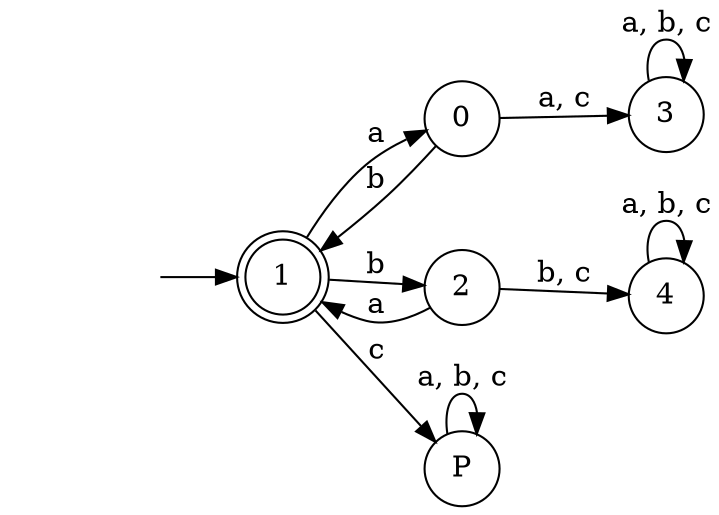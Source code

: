 digraph finite_state_machine { rankdir=LR
	node [shape=doublecircle]
	"1"

	node [shape=circle]
	fake0 [style=invisible]
	fake0 -> "1"

	"0" -> "3" [label="a, c"] 
	"0" -> "1" [label="b"] 
	"3" -> "3" [label="a, b, c"] 
	"1" -> "0" [label="a"] 
	"1" -> "2" [label="b"] 
	"1" -> "P" [label="c"] 
	"2" -> "1" [label="a"] 
	"2" -> "4" [label="b, c"] 
	"4" -> "4" [label="a, b, c"] 
	"P" -> "P" [label="a, b, c"] 
}
